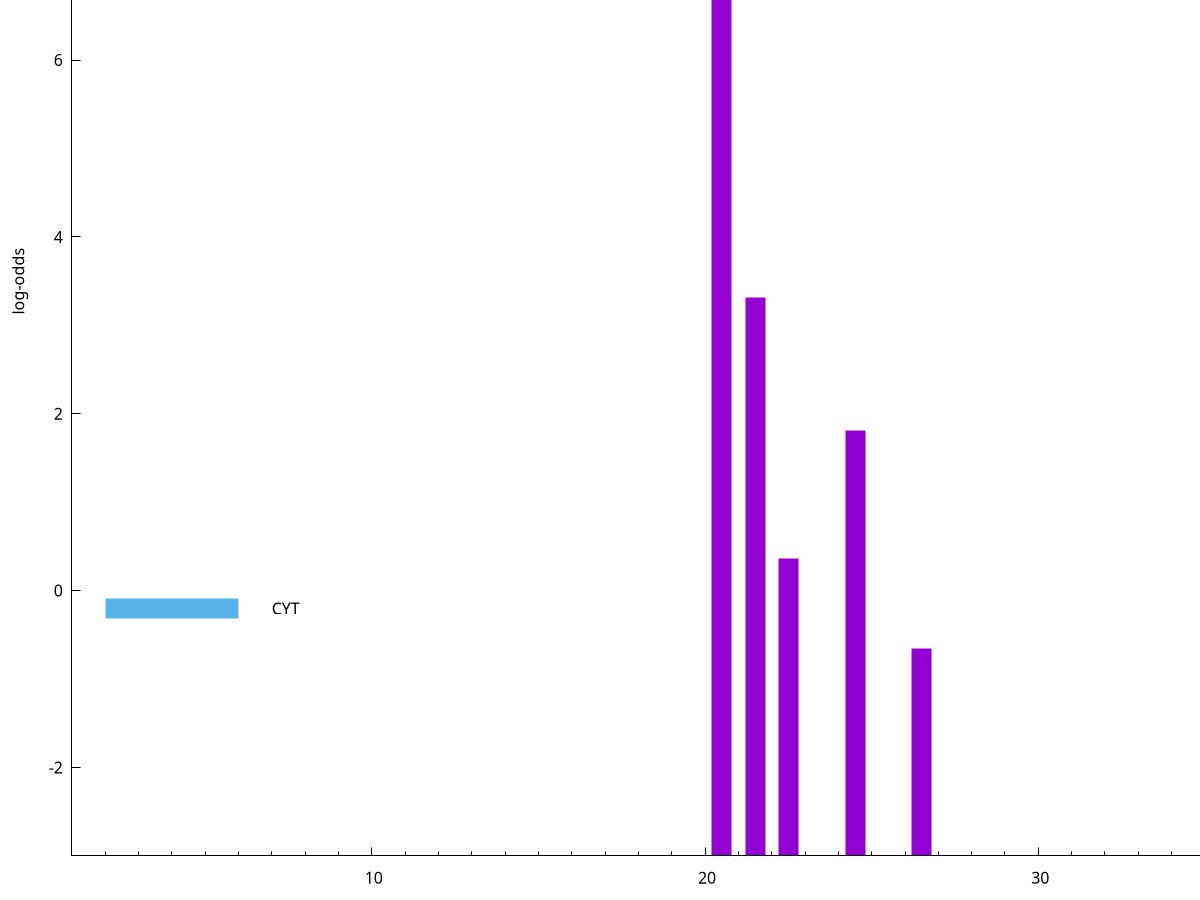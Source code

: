set title "LipoP predictions for SRR4017813.gff"
set size 2., 1.4
set xrange [1:70] 
set mxtics 10
set yrange [-3:10]
set y2range [0:13]
set ylabel "log-odds"
set term postscript eps color solid "Helvetica" 30
set output "SRR4017813.gff5.eps"
set arrow from 2,8.67429 to 6,8.67429 nohead lt 1 lw 20
set label "SpI" at 7,8.67429
set arrow from 2,-0.200913 to 6,-0.200913 nohead lt 3 lw 20
set label "CYT" at 7,-0.200913
set arrow from 2,8.67429 to 6,8.67429 nohead lt 1 lw 20
set label "SpI" at 7,8.67429
# NOTE: The scores below are the log-odds scores with the threshold
# NOTE: subtracted (a hack to make gnuplot make the histogram all
# NOTE: look nice).
plot "-" axes x1y2 title "" with impulses lt 1 lw 20
20.500000 11.618490
21.500000 6.317360
24.500000 4.814650
22.500000 3.364229
26.500000 2.343048
e
exit
